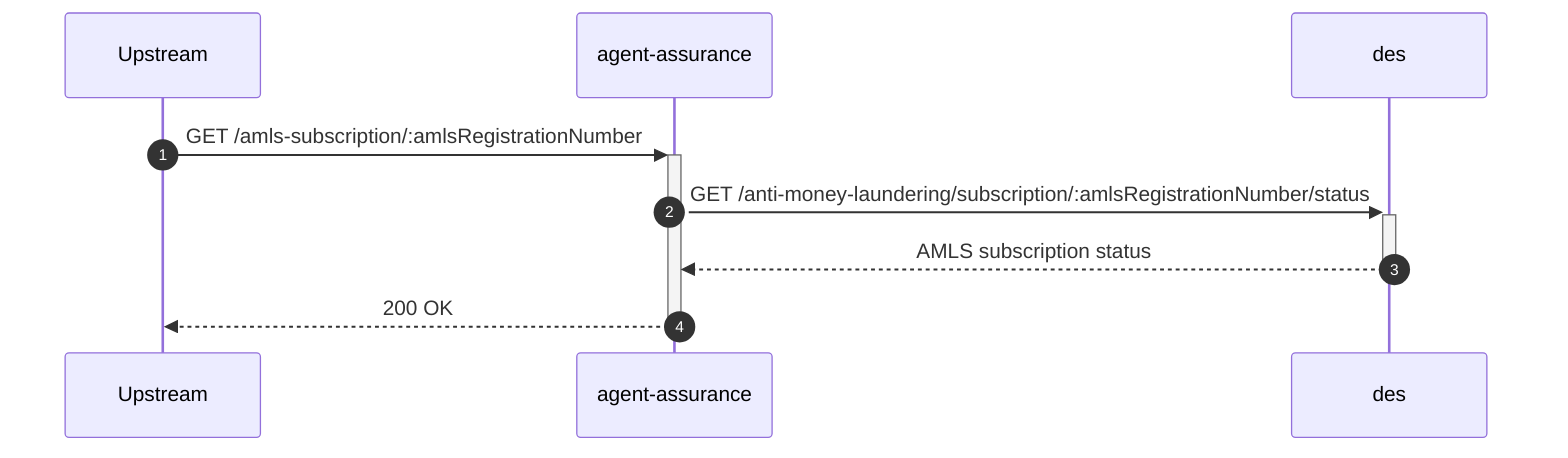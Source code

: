 sequenceDiagram
    autonumber
    participant Upstream
    participant agent-assurance
    participant des

    Upstream->>+agent-assurance: GET /amls-subscription/:amlsRegistrationNumber
    agent-assurance->>+des: GET /anti-money-laundering/subscription/:amlsRegistrationNumber/status
    des-->>-agent-assurance: AMLS subscription status
    agent-assurance-->>-Upstream: 200 OK